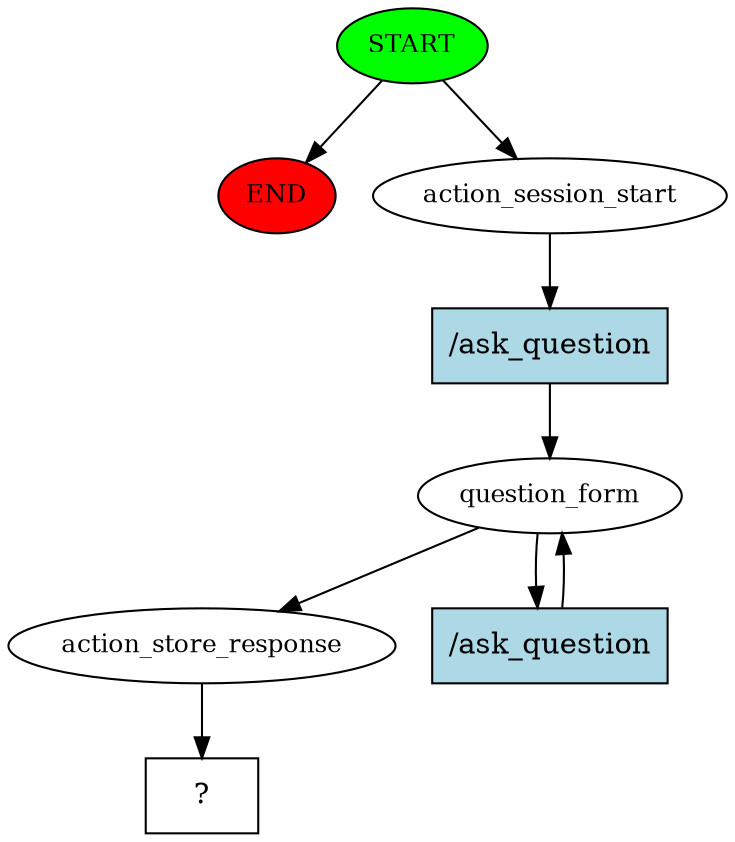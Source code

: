 digraph  {
0 [class="start active", fillcolor=green, fontsize=12, label=START, style=filled];
"-1" [class=end, fillcolor=red, fontsize=12, label=END, style=filled];
1 [class=active, fontsize=12, label=action_session_start];
2 [class=active, fontsize=12, label=question_form];
8 [class=active, fontsize=12, label=action_store_response];
9 [class="intent dashed active", label="  ?  ", shape=rect];
10 [class="intent active", fillcolor=lightblue, label="/ask_question", shape=rect, style=filled];
11 [class="intent active", fillcolor=lightblue, label="/ask_question", shape=rect, style=filled];
0 -> "-1"  [class="", key=NONE, label=""];
0 -> 1  [class=active, key=NONE, label=""];
1 -> 10  [class=active, key=0];
2 -> 8  [class=active, key=NONE, label=""];
2 -> 11  [class=active, key=0];
8 -> 9  [class=active, key=NONE, label=""];
10 -> 2  [class=active, key=0];
11 -> 2  [class=active, key=0];
}
